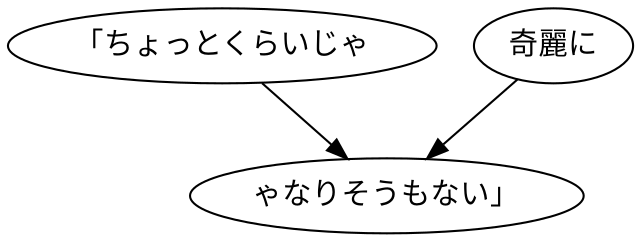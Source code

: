 digraph graph7717 {
	node0 [label="「ちょっとくらいじゃ"];
	node1 [label="奇麗に"];
	node2 [label="ゃなりそうもない」"];
	node0 -> node2;
	node1 -> node2;
}

